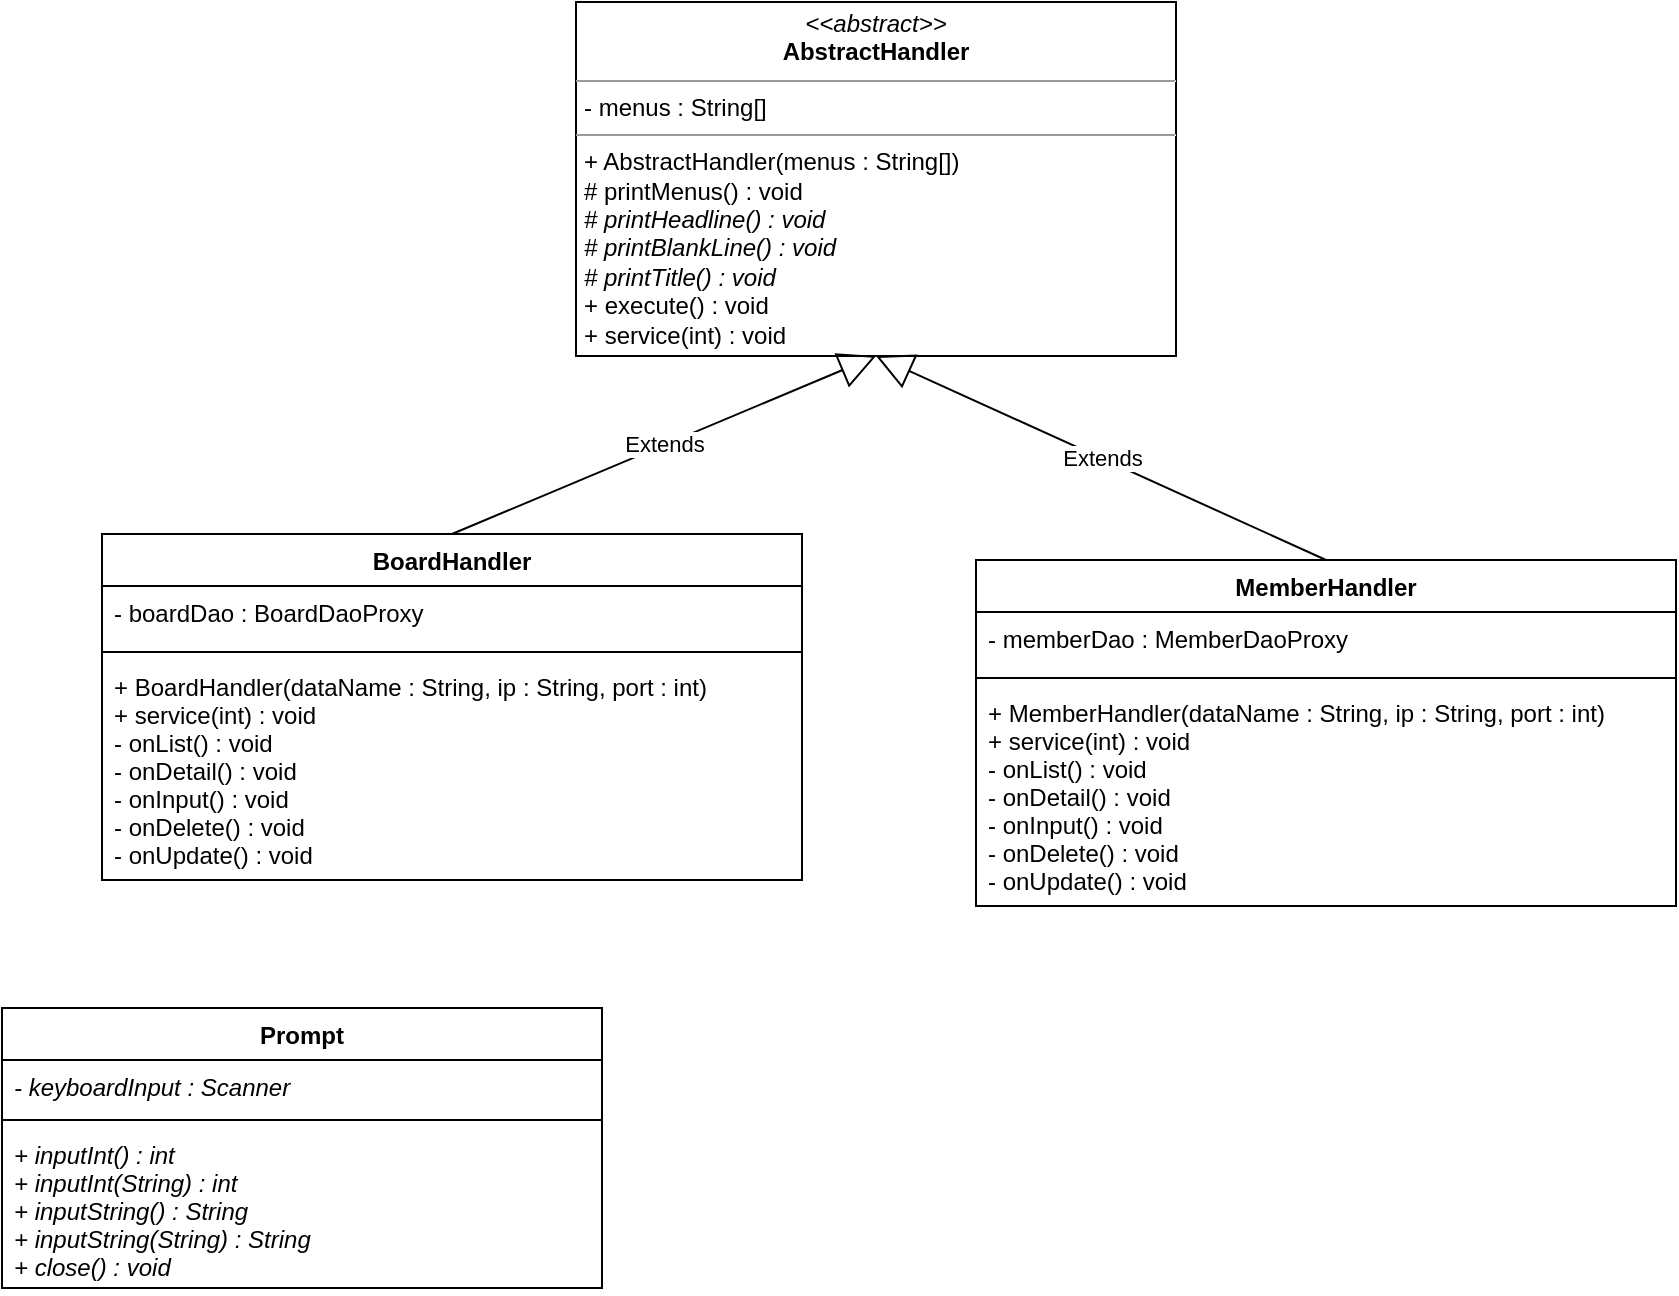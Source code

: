 <mxfile version="20.2.5" type="github">
  <diagram id="C5RBs43oDa-KdzZeNtuy" name="Page-1">
    <mxGraphModel dx="2464" dy="653" grid="0" gridSize="10" guides="1" tooltips="1" connect="1" arrows="1" fold="1" page="0" pageScale="1" pageWidth="827" pageHeight="1169" math="0" shadow="0">
      <root>
        <mxCell id="WIyWlLk6GJQsqaUBKTNV-0" />
        <mxCell id="WIyWlLk6GJQsqaUBKTNV-1" parent="WIyWlLk6GJQsqaUBKTNV-0" />
        <mxCell id="02kZX4TiF7mCHS1HIEjt-1" value="BoardHandler" style="swimlane;fontStyle=1;align=center;verticalAlign=top;childLayout=stackLayout;horizontal=1;startSize=26;horizontalStack=0;resizeParent=1;resizeParentMax=0;resizeLast=0;collapsible=1;marginBottom=0;fillColor=default;" vertex="1" parent="WIyWlLk6GJQsqaUBKTNV-1">
          <mxGeometry x="-1309" y="470" width="350" height="173" as="geometry" />
        </mxCell>
        <mxCell id="02kZX4TiF7mCHS1HIEjt-2" value="- boardDao : BoardDaoProxy" style="text;strokeColor=none;fillColor=none;align=left;verticalAlign=top;spacingLeft=4;spacingRight=4;overflow=hidden;rotatable=0;points=[[0,0.5],[1,0.5]];portConstraint=eastwest;" vertex="1" parent="02kZX4TiF7mCHS1HIEjt-1">
          <mxGeometry y="26" width="350" height="29" as="geometry" />
        </mxCell>
        <mxCell id="02kZX4TiF7mCHS1HIEjt-3" value="" style="line;strokeWidth=1;fillColor=none;align=left;verticalAlign=middle;spacingTop=-1;spacingLeft=3;spacingRight=3;rotatable=0;labelPosition=right;points=[];portConstraint=eastwest;" vertex="1" parent="02kZX4TiF7mCHS1HIEjt-1">
          <mxGeometry y="55" width="350" height="8" as="geometry" />
        </mxCell>
        <mxCell id="02kZX4TiF7mCHS1HIEjt-4" value="+ BoardHandler(dataName : String, ip : String, port : int)&#xa;+ service(int) : void&#xa;- onList() : void&#xa;- onDetail() : void&#xa;- onInput() : void&#xa;- onDelete() : void&#xa;- onUpdate() : void" style="text;strokeColor=none;fillColor=none;align=left;verticalAlign=top;spacingLeft=4;spacingRight=4;overflow=hidden;rotatable=0;points=[[0,0.5],[1,0.5]];portConstraint=eastwest;" vertex="1" parent="02kZX4TiF7mCHS1HIEjt-1">
          <mxGeometry y="63" width="350" height="110" as="geometry" />
        </mxCell>
        <mxCell id="02kZX4TiF7mCHS1HIEjt-17" value="MemberHandler" style="swimlane;fontStyle=1;align=center;verticalAlign=top;childLayout=stackLayout;horizontal=1;startSize=26;horizontalStack=0;resizeParent=1;resizeParentMax=0;resizeLast=0;collapsible=1;marginBottom=0;fillColor=default;" vertex="1" parent="WIyWlLk6GJQsqaUBKTNV-1">
          <mxGeometry x="-872" y="483" width="350" height="173" as="geometry" />
        </mxCell>
        <mxCell id="02kZX4TiF7mCHS1HIEjt-18" value="- memberDao : MemberDaoProxy" style="text;strokeColor=none;fillColor=none;align=left;verticalAlign=top;spacingLeft=4;spacingRight=4;overflow=hidden;rotatable=0;points=[[0,0.5],[1,0.5]];portConstraint=eastwest;" vertex="1" parent="02kZX4TiF7mCHS1HIEjt-17">
          <mxGeometry y="26" width="350" height="29" as="geometry" />
        </mxCell>
        <mxCell id="02kZX4TiF7mCHS1HIEjt-19" value="" style="line;strokeWidth=1;fillColor=none;align=left;verticalAlign=middle;spacingTop=-1;spacingLeft=3;spacingRight=3;rotatable=0;labelPosition=right;points=[];portConstraint=eastwest;" vertex="1" parent="02kZX4TiF7mCHS1HIEjt-17">
          <mxGeometry y="55" width="350" height="8" as="geometry" />
        </mxCell>
        <mxCell id="02kZX4TiF7mCHS1HIEjt-20" value="+ MemberHandler(dataName : String, ip : String, port : int)&#xa;+ service(int) : void&#xa;- onList() : void&#xa;- onDetail() : void&#xa;- onInput() : void&#xa;- onDelete() : void&#xa;- onUpdate() : void" style="text;strokeColor=none;fillColor=none;align=left;verticalAlign=top;spacingLeft=4;spacingRight=4;overflow=hidden;rotatable=0;points=[[0,0.5],[1,0.5]];portConstraint=eastwest;" vertex="1" parent="02kZX4TiF7mCHS1HIEjt-17">
          <mxGeometry y="63" width="350" height="110" as="geometry" />
        </mxCell>
        <mxCell id="02kZX4TiF7mCHS1HIEjt-21" value="&lt;p style=&quot;margin:0px;margin-top:4px;text-align:center;&quot;&gt;&lt;i&gt;&amp;lt;&amp;lt;abstract&amp;gt;&amp;gt;&lt;/i&gt;&lt;br&gt;&lt;b&gt;AbstractHandler&lt;/b&gt;&lt;/p&gt;&lt;hr size=&quot;1&quot;&gt;&lt;p style=&quot;margin:0px;margin-left:4px;&quot;&gt;- menus : String[]&lt;/p&gt;&lt;hr size=&quot;1&quot;&gt;&lt;p style=&quot;margin:0px;margin-left:4px;&quot;&gt;+ AbstractHandler(menus : String[])&lt;/p&gt;&lt;p style=&quot;margin:0px;margin-left:4px;&quot;&gt;# printMenus() : void&lt;/p&gt;&lt;p style=&quot;margin:0px;margin-left:4px;&quot;&gt;&lt;i&gt;# printHeadline() : void&lt;/i&gt;&lt;/p&gt;&lt;p style=&quot;margin:0px;margin-left:4px;&quot;&gt;&lt;i&gt;# printBlankLine() : void&lt;/i&gt;&lt;/p&gt;&lt;p style=&quot;margin:0px;margin-left:4px;&quot;&gt;&lt;i&gt;# printTitle() : void&lt;/i&gt;&lt;/p&gt;&lt;p style=&quot;margin:0px;margin-left:4px;&quot;&gt;+ execute() : void&lt;/p&gt;&lt;p style=&quot;margin:0px;margin-left:4px;&quot;&gt;+ service(int) : void&lt;/p&gt;" style="verticalAlign=top;align=left;overflow=fill;fontSize=12;fontFamily=Helvetica;html=1;fillColor=default;" vertex="1" parent="WIyWlLk6GJQsqaUBKTNV-1">
          <mxGeometry x="-1072" y="204" width="300" height="177" as="geometry" />
        </mxCell>
        <mxCell id="02kZX4TiF7mCHS1HIEjt-22" value="Extends" style="endArrow=block;endSize=16;endFill=0;html=1;rounded=0;exitX=0.5;exitY=0;exitDx=0;exitDy=0;entryX=0.5;entryY=1;entryDx=0;entryDy=0;" edge="1" parent="WIyWlLk6GJQsqaUBKTNV-1" source="02kZX4TiF7mCHS1HIEjt-17" target="02kZX4TiF7mCHS1HIEjt-21">
          <mxGeometry width="160" relative="1" as="geometry">
            <mxPoint x="-867" y="537" as="sourcePoint" />
            <mxPoint x="-926" y="384" as="targetPoint" />
          </mxGeometry>
        </mxCell>
        <mxCell id="02kZX4TiF7mCHS1HIEjt-23" value="Extends" style="endArrow=block;endSize=16;endFill=0;html=1;rounded=0;entryX=0.5;entryY=1;entryDx=0;entryDy=0;exitX=0.5;exitY=0;exitDx=0;exitDy=0;" edge="1" parent="WIyWlLk6GJQsqaUBKTNV-1" source="02kZX4TiF7mCHS1HIEjt-1" target="02kZX4TiF7mCHS1HIEjt-21">
          <mxGeometry width="160" relative="1" as="geometry">
            <mxPoint x="-867" y="537" as="sourcePoint" />
            <mxPoint x="-707" y="537" as="targetPoint" />
          </mxGeometry>
        </mxCell>
        <mxCell id="02kZX4TiF7mCHS1HIEjt-24" value="Prompt" style="swimlane;fontStyle=1;align=center;verticalAlign=top;childLayout=stackLayout;horizontal=1;startSize=26;horizontalStack=0;resizeParent=1;resizeParentMax=0;resizeLast=0;collapsible=1;marginBottom=0;fillColor=default;" vertex="1" parent="WIyWlLk6GJQsqaUBKTNV-1">
          <mxGeometry x="-1359" y="707" width="300" height="140" as="geometry" />
        </mxCell>
        <mxCell id="02kZX4TiF7mCHS1HIEjt-25" value="- keyboardInput : Scanner" style="text;strokeColor=none;fillColor=none;align=left;verticalAlign=top;spacingLeft=4;spacingRight=4;overflow=hidden;rotatable=0;points=[[0,0.5],[1,0.5]];portConstraint=eastwest;fontStyle=2" vertex="1" parent="02kZX4TiF7mCHS1HIEjt-24">
          <mxGeometry y="26" width="300" height="26" as="geometry" />
        </mxCell>
        <mxCell id="02kZX4TiF7mCHS1HIEjt-26" value="" style="line;strokeWidth=1;fillColor=none;align=left;verticalAlign=middle;spacingTop=-1;spacingLeft=3;spacingRight=3;rotatable=0;labelPosition=right;points=[];portConstraint=eastwest;" vertex="1" parent="02kZX4TiF7mCHS1HIEjt-24">
          <mxGeometry y="52" width="300" height="8" as="geometry" />
        </mxCell>
        <mxCell id="02kZX4TiF7mCHS1HIEjt-27" value="+ inputInt() : int&#xa;+ inputInt(String) : int&#xa;+ inputString() : String&#xa;+ inputString(String) : String&#xa;+ close() : void" style="text;strokeColor=none;fillColor=none;align=left;verticalAlign=top;spacingLeft=4;spacingRight=4;overflow=hidden;rotatable=0;points=[[0,0.5],[1,0.5]];portConstraint=eastwest;fontStyle=2" vertex="1" parent="02kZX4TiF7mCHS1HIEjt-24">
          <mxGeometry y="60" width="300" height="80" as="geometry" />
        </mxCell>
      </root>
    </mxGraphModel>
  </diagram>
</mxfile>
